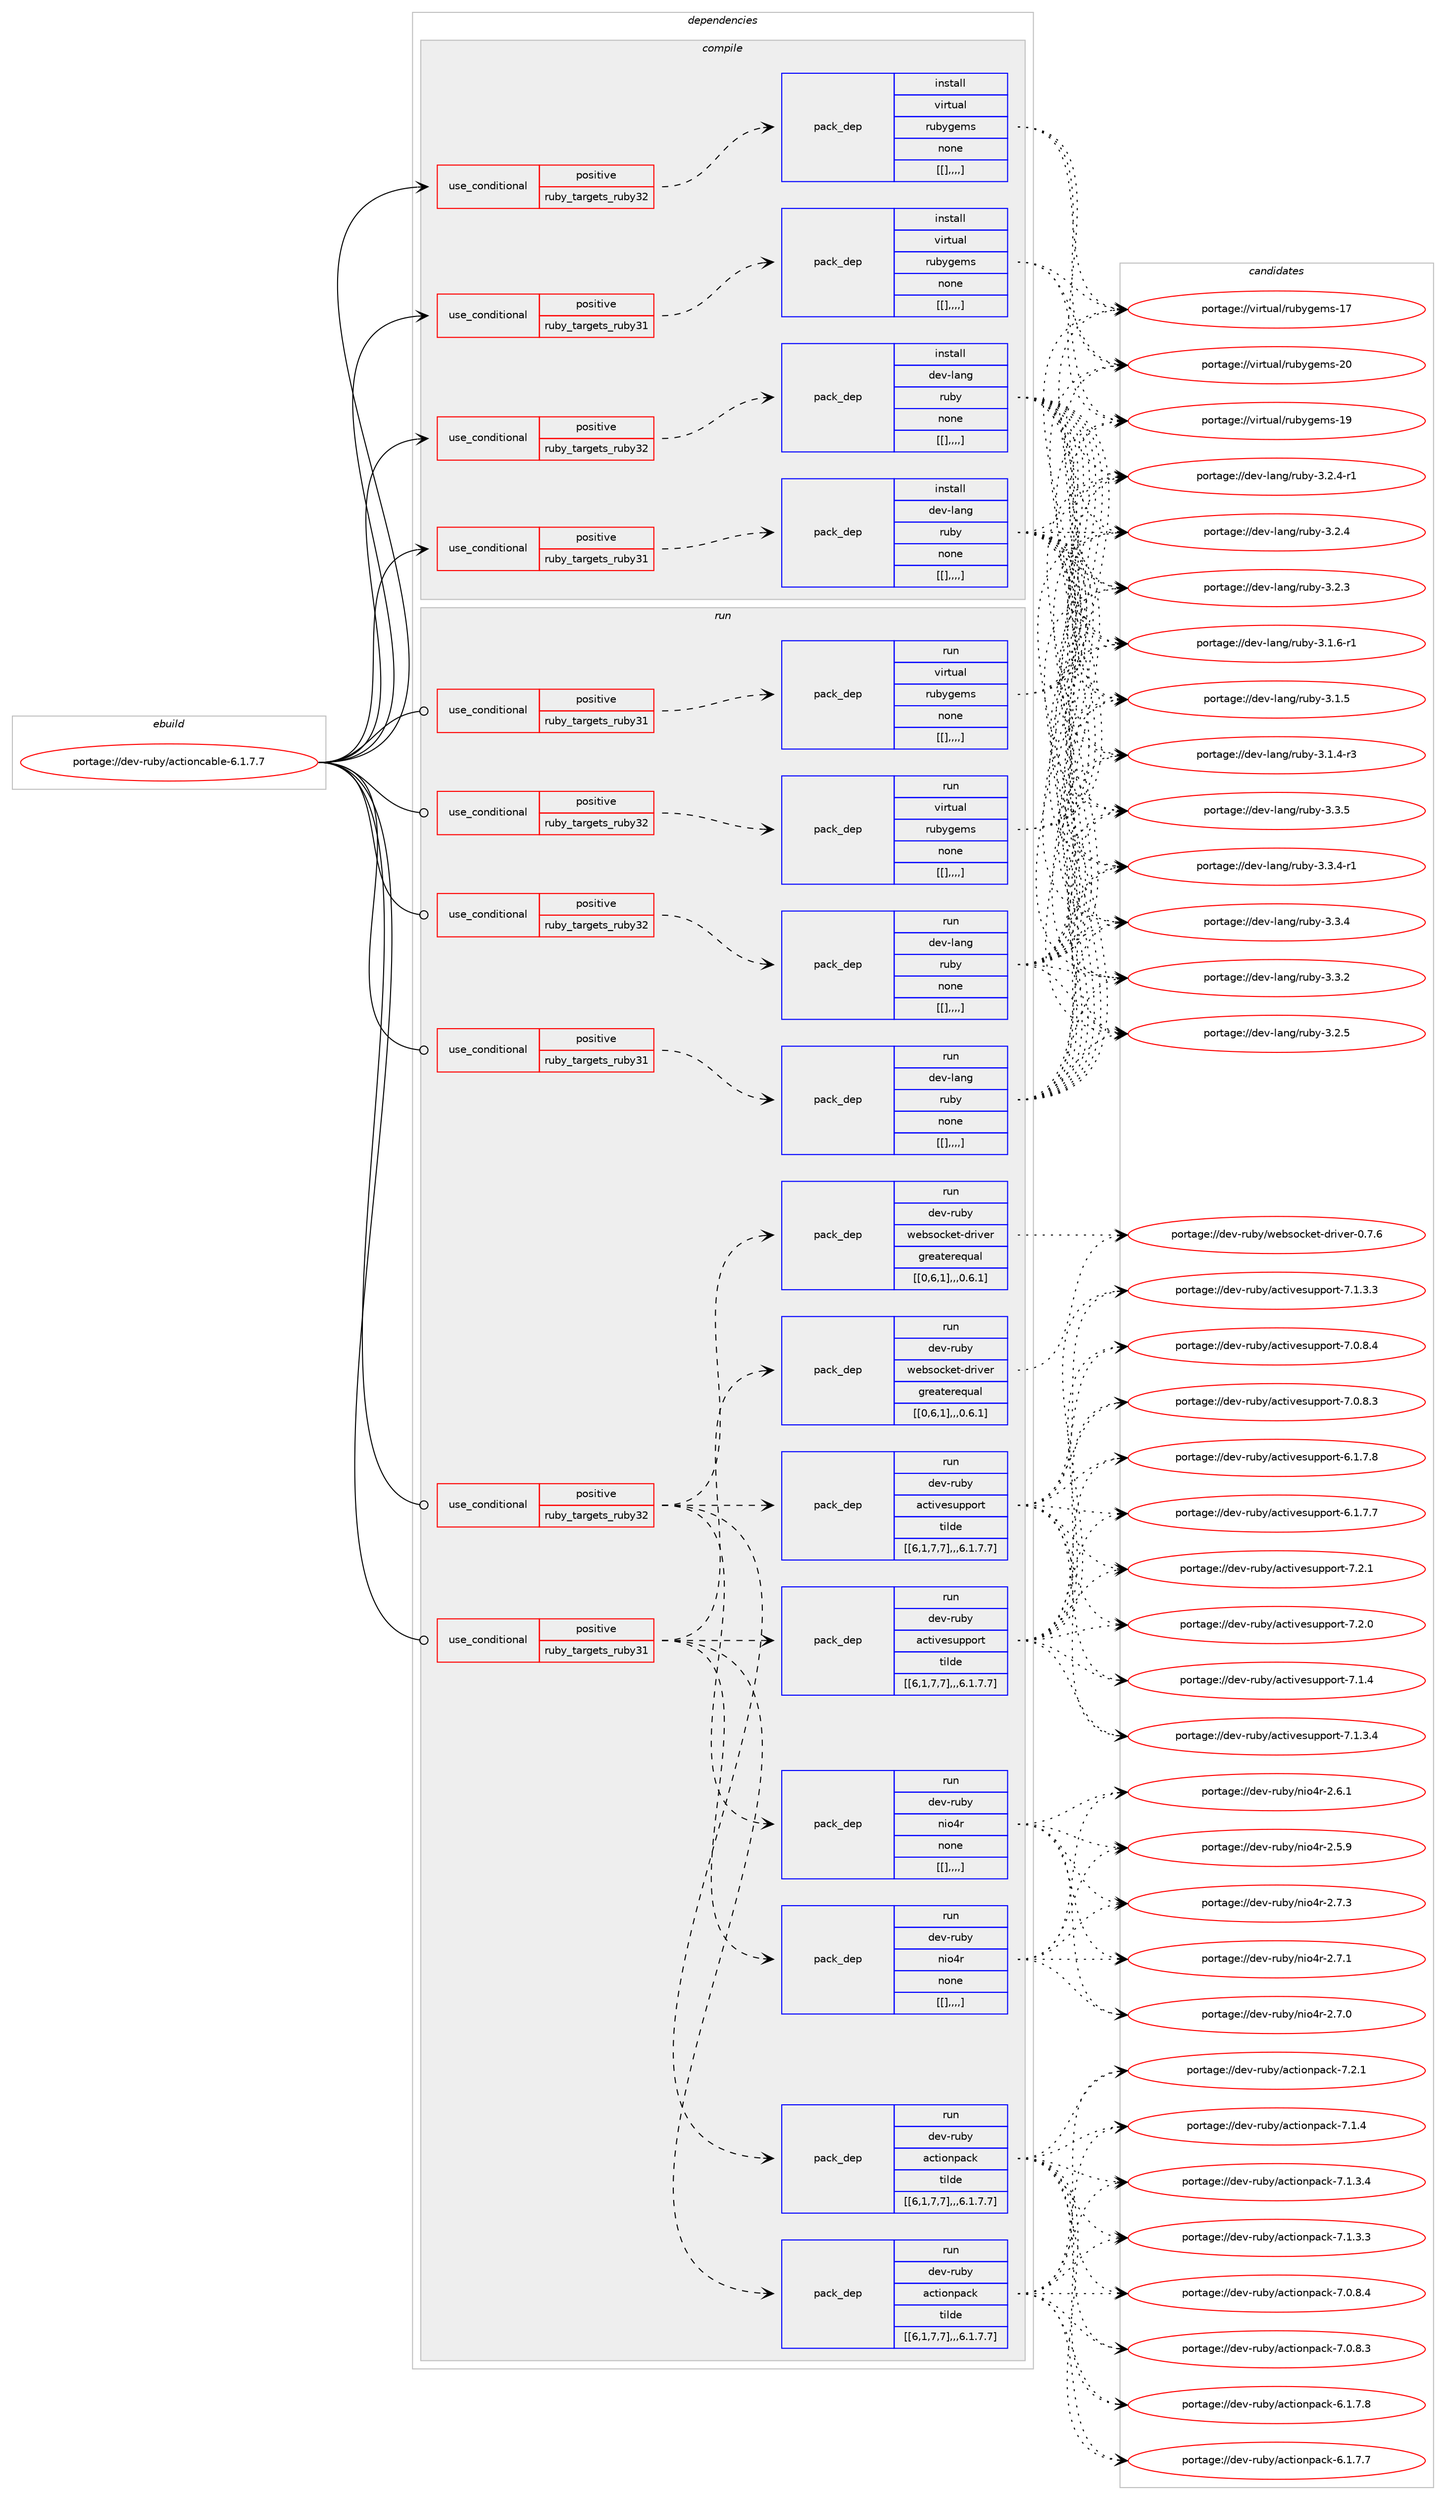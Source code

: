 digraph prolog {

# *************
# Graph options
# *************

newrank=true;
concentrate=true;
compound=true;
graph [rankdir=LR,fontname=Helvetica,fontsize=10,ranksep=1.5];#, ranksep=2.5, nodesep=0.2];
edge  [arrowhead=vee];
node  [fontname=Helvetica,fontsize=10];

# **********
# The ebuild
# **********

subgraph cluster_leftcol {
color=gray;
label=<<i>ebuild</i>>;
id [label="portage://dev-ruby/actioncable-6.1.7.7", color=red, width=4, href="../dev-ruby/actioncable-6.1.7.7.svg"];
}

# ****************
# The dependencies
# ****************

subgraph cluster_midcol {
color=gray;
label=<<i>dependencies</i>>;
subgraph cluster_compile {
fillcolor="#eeeeee";
style=filled;
label=<<i>compile</i>>;
subgraph cond43956 {
dependency174797 [label=<<TABLE BORDER="0" CELLBORDER="1" CELLSPACING="0" CELLPADDING="4"><TR><TD ROWSPAN="3" CELLPADDING="10">use_conditional</TD></TR><TR><TD>positive</TD></TR><TR><TD>ruby_targets_ruby31</TD></TR></TABLE>>, shape=none, color=red];
subgraph pack129575 {
dependency174798 [label=<<TABLE BORDER="0" CELLBORDER="1" CELLSPACING="0" CELLPADDING="4" WIDTH="220"><TR><TD ROWSPAN="6" CELLPADDING="30">pack_dep</TD></TR><TR><TD WIDTH="110">install</TD></TR><TR><TD>dev-lang</TD></TR><TR><TD>ruby</TD></TR><TR><TD>none</TD></TR><TR><TD>[[],,,,]</TD></TR></TABLE>>, shape=none, color=blue];
}
dependency174797:e -> dependency174798:w [weight=20,style="dashed",arrowhead="vee"];
}
id:e -> dependency174797:w [weight=20,style="solid",arrowhead="vee"];
subgraph cond43957 {
dependency174799 [label=<<TABLE BORDER="0" CELLBORDER="1" CELLSPACING="0" CELLPADDING="4"><TR><TD ROWSPAN="3" CELLPADDING="10">use_conditional</TD></TR><TR><TD>positive</TD></TR><TR><TD>ruby_targets_ruby31</TD></TR></TABLE>>, shape=none, color=red];
subgraph pack129576 {
dependency174800 [label=<<TABLE BORDER="0" CELLBORDER="1" CELLSPACING="0" CELLPADDING="4" WIDTH="220"><TR><TD ROWSPAN="6" CELLPADDING="30">pack_dep</TD></TR><TR><TD WIDTH="110">install</TD></TR><TR><TD>virtual</TD></TR><TR><TD>rubygems</TD></TR><TR><TD>none</TD></TR><TR><TD>[[],,,,]</TD></TR></TABLE>>, shape=none, color=blue];
}
dependency174799:e -> dependency174800:w [weight=20,style="dashed",arrowhead="vee"];
}
id:e -> dependency174799:w [weight=20,style="solid",arrowhead="vee"];
subgraph cond43958 {
dependency174801 [label=<<TABLE BORDER="0" CELLBORDER="1" CELLSPACING="0" CELLPADDING="4"><TR><TD ROWSPAN="3" CELLPADDING="10">use_conditional</TD></TR><TR><TD>positive</TD></TR><TR><TD>ruby_targets_ruby32</TD></TR></TABLE>>, shape=none, color=red];
subgraph pack129577 {
dependency174802 [label=<<TABLE BORDER="0" CELLBORDER="1" CELLSPACING="0" CELLPADDING="4" WIDTH="220"><TR><TD ROWSPAN="6" CELLPADDING="30">pack_dep</TD></TR><TR><TD WIDTH="110">install</TD></TR><TR><TD>dev-lang</TD></TR><TR><TD>ruby</TD></TR><TR><TD>none</TD></TR><TR><TD>[[],,,,]</TD></TR></TABLE>>, shape=none, color=blue];
}
dependency174801:e -> dependency174802:w [weight=20,style="dashed",arrowhead="vee"];
}
id:e -> dependency174801:w [weight=20,style="solid",arrowhead="vee"];
subgraph cond43959 {
dependency174803 [label=<<TABLE BORDER="0" CELLBORDER="1" CELLSPACING="0" CELLPADDING="4"><TR><TD ROWSPAN="3" CELLPADDING="10">use_conditional</TD></TR><TR><TD>positive</TD></TR><TR><TD>ruby_targets_ruby32</TD></TR></TABLE>>, shape=none, color=red];
subgraph pack129578 {
dependency174804 [label=<<TABLE BORDER="0" CELLBORDER="1" CELLSPACING="0" CELLPADDING="4" WIDTH="220"><TR><TD ROWSPAN="6" CELLPADDING="30">pack_dep</TD></TR><TR><TD WIDTH="110">install</TD></TR><TR><TD>virtual</TD></TR><TR><TD>rubygems</TD></TR><TR><TD>none</TD></TR><TR><TD>[[],,,,]</TD></TR></TABLE>>, shape=none, color=blue];
}
dependency174803:e -> dependency174804:w [weight=20,style="dashed",arrowhead="vee"];
}
id:e -> dependency174803:w [weight=20,style="solid",arrowhead="vee"];
}
subgraph cluster_compileandrun {
fillcolor="#eeeeee";
style=filled;
label=<<i>compile and run</i>>;
}
subgraph cluster_run {
fillcolor="#eeeeee";
style=filled;
label=<<i>run</i>>;
subgraph cond43960 {
dependency174805 [label=<<TABLE BORDER="0" CELLBORDER="1" CELLSPACING="0" CELLPADDING="4"><TR><TD ROWSPAN="3" CELLPADDING="10">use_conditional</TD></TR><TR><TD>positive</TD></TR><TR><TD>ruby_targets_ruby31</TD></TR></TABLE>>, shape=none, color=red];
subgraph pack129579 {
dependency174806 [label=<<TABLE BORDER="0" CELLBORDER="1" CELLSPACING="0" CELLPADDING="4" WIDTH="220"><TR><TD ROWSPAN="6" CELLPADDING="30">pack_dep</TD></TR><TR><TD WIDTH="110">run</TD></TR><TR><TD>dev-lang</TD></TR><TR><TD>ruby</TD></TR><TR><TD>none</TD></TR><TR><TD>[[],,,,]</TD></TR></TABLE>>, shape=none, color=blue];
}
dependency174805:e -> dependency174806:w [weight=20,style="dashed",arrowhead="vee"];
}
id:e -> dependency174805:w [weight=20,style="solid",arrowhead="odot"];
subgraph cond43961 {
dependency174807 [label=<<TABLE BORDER="0" CELLBORDER="1" CELLSPACING="0" CELLPADDING="4"><TR><TD ROWSPAN="3" CELLPADDING="10">use_conditional</TD></TR><TR><TD>positive</TD></TR><TR><TD>ruby_targets_ruby31</TD></TR></TABLE>>, shape=none, color=red];
subgraph pack129580 {
dependency174808 [label=<<TABLE BORDER="0" CELLBORDER="1" CELLSPACING="0" CELLPADDING="4" WIDTH="220"><TR><TD ROWSPAN="6" CELLPADDING="30">pack_dep</TD></TR><TR><TD WIDTH="110">run</TD></TR><TR><TD>dev-ruby</TD></TR><TR><TD>actionpack</TD></TR><TR><TD>tilde</TD></TR><TR><TD>[[6,1,7,7],,,6.1.7.7]</TD></TR></TABLE>>, shape=none, color=blue];
}
dependency174807:e -> dependency174808:w [weight=20,style="dashed",arrowhead="vee"];
subgraph pack129581 {
dependency174809 [label=<<TABLE BORDER="0" CELLBORDER="1" CELLSPACING="0" CELLPADDING="4" WIDTH="220"><TR><TD ROWSPAN="6" CELLPADDING="30">pack_dep</TD></TR><TR><TD WIDTH="110">run</TD></TR><TR><TD>dev-ruby</TD></TR><TR><TD>activesupport</TD></TR><TR><TD>tilde</TD></TR><TR><TD>[[6,1,7,7],,,6.1.7.7]</TD></TR></TABLE>>, shape=none, color=blue];
}
dependency174807:e -> dependency174809:w [weight=20,style="dashed",arrowhead="vee"];
subgraph pack129582 {
dependency174810 [label=<<TABLE BORDER="0" CELLBORDER="1" CELLSPACING="0" CELLPADDING="4" WIDTH="220"><TR><TD ROWSPAN="6" CELLPADDING="30">pack_dep</TD></TR><TR><TD WIDTH="110">run</TD></TR><TR><TD>dev-ruby</TD></TR><TR><TD>nio4r</TD></TR><TR><TD>none</TD></TR><TR><TD>[[],,,,]</TD></TR></TABLE>>, shape=none, color=blue];
}
dependency174807:e -> dependency174810:w [weight=20,style="dashed",arrowhead="vee"];
subgraph pack129583 {
dependency174811 [label=<<TABLE BORDER="0" CELLBORDER="1" CELLSPACING="0" CELLPADDING="4" WIDTH="220"><TR><TD ROWSPAN="6" CELLPADDING="30">pack_dep</TD></TR><TR><TD WIDTH="110">run</TD></TR><TR><TD>dev-ruby</TD></TR><TR><TD>websocket-driver</TD></TR><TR><TD>greaterequal</TD></TR><TR><TD>[[0,6,1],,,0.6.1]</TD></TR></TABLE>>, shape=none, color=blue];
}
dependency174807:e -> dependency174811:w [weight=20,style="dashed",arrowhead="vee"];
}
id:e -> dependency174807:w [weight=20,style="solid",arrowhead="odot"];
subgraph cond43962 {
dependency174812 [label=<<TABLE BORDER="0" CELLBORDER="1" CELLSPACING="0" CELLPADDING="4"><TR><TD ROWSPAN="3" CELLPADDING="10">use_conditional</TD></TR><TR><TD>positive</TD></TR><TR><TD>ruby_targets_ruby31</TD></TR></TABLE>>, shape=none, color=red];
subgraph pack129584 {
dependency174813 [label=<<TABLE BORDER="0" CELLBORDER="1" CELLSPACING="0" CELLPADDING="4" WIDTH="220"><TR><TD ROWSPAN="6" CELLPADDING="30">pack_dep</TD></TR><TR><TD WIDTH="110">run</TD></TR><TR><TD>virtual</TD></TR><TR><TD>rubygems</TD></TR><TR><TD>none</TD></TR><TR><TD>[[],,,,]</TD></TR></TABLE>>, shape=none, color=blue];
}
dependency174812:e -> dependency174813:w [weight=20,style="dashed",arrowhead="vee"];
}
id:e -> dependency174812:w [weight=20,style="solid",arrowhead="odot"];
subgraph cond43963 {
dependency174814 [label=<<TABLE BORDER="0" CELLBORDER="1" CELLSPACING="0" CELLPADDING="4"><TR><TD ROWSPAN="3" CELLPADDING="10">use_conditional</TD></TR><TR><TD>positive</TD></TR><TR><TD>ruby_targets_ruby32</TD></TR></TABLE>>, shape=none, color=red];
subgraph pack129585 {
dependency174815 [label=<<TABLE BORDER="0" CELLBORDER="1" CELLSPACING="0" CELLPADDING="4" WIDTH="220"><TR><TD ROWSPAN="6" CELLPADDING="30">pack_dep</TD></TR><TR><TD WIDTH="110">run</TD></TR><TR><TD>dev-lang</TD></TR><TR><TD>ruby</TD></TR><TR><TD>none</TD></TR><TR><TD>[[],,,,]</TD></TR></TABLE>>, shape=none, color=blue];
}
dependency174814:e -> dependency174815:w [weight=20,style="dashed",arrowhead="vee"];
}
id:e -> dependency174814:w [weight=20,style="solid",arrowhead="odot"];
subgraph cond43964 {
dependency174816 [label=<<TABLE BORDER="0" CELLBORDER="1" CELLSPACING="0" CELLPADDING="4"><TR><TD ROWSPAN="3" CELLPADDING="10">use_conditional</TD></TR><TR><TD>positive</TD></TR><TR><TD>ruby_targets_ruby32</TD></TR></TABLE>>, shape=none, color=red];
subgraph pack129586 {
dependency174817 [label=<<TABLE BORDER="0" CELLBORDER="1" CELLSPACING="0" CELLPADDING="4" WIDTH="220"><TR><TD ROWSPAN="6" CELLPADDING="30">pack_dep</TD></TR><TR><TD WIDTH="110">run</TD></TR><TR><TD>dev-ruby</TD></TR><TR><TD>actionpack</TD></TR><TR><TD>tilde</TD></TR><TR><TD>[[6,1,7,7],,,6.1.7.7]</TD></TR></TABLE>>, shape=none, color=blue];
}
dependency174816:e -> dependency174817:w [weight=20,style="dashed",arrowhead="vee"];
subgraph pack129587 {
dependency174818 [label=<<TABLE BORDER="0" CELLBORDER="1" CELLSPACING="0" CELLPADDING="4" WIDTH="220"><TR><TD ROWSPAN="6" CELLPADDING="30">pack_dep</TD></TR><TR><TD WIDTH="110">run</TD></TR><TR><TD>dev-ruby</TD></TR><TR><TD>activesupport</TD></TR><TR><TD>tilde</TD></TR><TR><TD>[[6,1,7,7],,,6.1.7.7]</TD></TR></TABLE>>, shape=none, color=blue];
}
dependency174816:e -> dependency174818:w [weight=20,style="dashed",arrowhead="vee"];
subgraph pack129588 {
dependency174819 [label=<<TABLE BORDER="0" CELLBORDER="1" CELLSPACING="0" CELLPADDING="4" WIDTH="220"><TR><TD ROWSPAN="6" CELLPADDING="30">pack_dep</TD></TR><TR><TD WIDTH="110">run</TD></TR><TR><TD>dev-ruby</TD></TR><TR><TD>nio4r</TD></TR><TR><TD>none</TD></TR><TR><TD>[[],,,,]</TD></TR></TABLE>>, shape=none, color=blue];
}
dependency174816:e -> dependency174819:w [weight=20,style="dashed",arrowhead="vee"];
subgraph pack129589 {
dependency174820 [label=<<TABLE BORDER="0" CELLBORDER="1" CELLSPACING="0" CELLPADDING="4" WIDTH="220"><TR><TD ROWSPAN="6" CELLPADDING="30">pack_dep</TD></TR><TR><TD WIDTH="110">run</TD></TR><TR><TD>dev-ruby</TD></TR><TR><TD>websocket-driver</TD></TR><TR><TD>greaterequal</TD></TR><TR><TD>[[0,6,1],,,0.6.1]</TD></TR></TABLE>>, shape=none, color=blue];
}
dependency174816:e -> dependency174820:w [weight=20,style="dashed",arrowhead="vee"];
}
id:e -> dependency174816:w [weight=20,style="solid",arrowhead="odot"];
subgraph cond43965 {
dependency174821 [label=<<TABLE BORDER="0" CELLBORDER="1" CELLSPACING="0" CELLPADDING="4"><TR><TD ROWSPAN="3" CELLPADDING="10">use_conditional</TD></TR><TR><TD>positive</TD></TR><TR><TD>ruby_targets_ruby32</TD></TR></TABLE>>, shape=none, color=red];
subgraph pack129590 {
dependency174822 [label=<<TABLE BORDER="0" CELLBORDER="1" CELLSPACING="0" CELLPADDING="4" WIDTH="220"><TR><TD ROWSPAN="6" CELLPADDING="30">pack_dep</TD></TR><TR><TD WIDTH="110">run</TD></TR><TR><TD>virtual</TD></TR><TR><TD>rubygems</TD></TR><TR><TD>none</TD></TR><TR><TD>[[],,,,]</TD></TR></TABLE>>, shape=none, color=blue];
}
dependency174821:e -> dependency174822:w [weight=20,style="dashed",arrowhead="vee"];
}
id:e -> dependency174821:w [weight=20,style="solid",arrowhead="odot"];
}
}

# **************
# The candidates
# **************

subgraph cluster_choices {
rank=same;
color=gray;
label=<<i>candidates</i>>;

subgraph choice129575 {
color=black;
nodesep=1;
choice10010111845108971101034711411798121455146514653 [label="portage://dev-lang/ruby-3.3.5", color=red, width=4,href="../dev-lang/ruby-3.3.5.svg"];
choice100101118451089711010347114117981214551465146524511449 [label="portage://dev-lang/ruby-3.3.4-r1", color=red, width=4,href="../dev-lang/ruby-3.3.4-r1.svg"];
choice10010111845108971101034711411798121455146514652 [label="portage://dev-lang/ruby-3.3.4", color=red, width=4,href="../dev-lang/ruby-3.3.4.svg"];
choice10010111845108971101034711411798121455146514650 [label="portage://dev-lang/ruby-3.3.2", color=red, width=4,href="../dev-lang/ruby-3.3.2.svg"];
choice10010111845108971101034711411798121455146504653 [label="portage://dev-lang/ruby-3.2.5", color=red, width=4,href="../dev-lang/ruby-3.2.5.svg"];
choice100101118451089711010347114117981214551465046524511449 [label="portage://dev-lang/ruby-3.2.4-r1", color=red, width=4,href="../dev-lang/ruby-3.2.4-r1.svg"];
choice10010111845108971101034711411798121455146504652 [label="portage://dev-lang/ruby-3.2.4", color=red, width=4,href="../dev-lang/ruby-3.2.4.svg"];
choice10010111845108971101034711411798121455146504651 [label="portage://dev-lang/ruby-3.2.3", color=red, width=4,href="../dev-lang/ruby-3.2.3.svg"];
choice100101118451089711010347114117981214551464946544511449 [label="portage://dev-lang/ruby-3.1.6-r1", color=red, width=4,href="../dev-lang/ruby-3.1.6-r1.svg"];
choice10010111845108971101034711411798121455146494653 [label="portage://dev-lang/ruby-3.1.5", color=red, width=4,href="../dev-lang/ruby-3.1.5.svg"];
choice100101118451089711010347114117981214551464946524511451 [label="portage://dev-lang/ruby-3.1.4-r3", color=red, width=4,href="../dev-lang/ruby-3.1.4-r3.svg"];
dependency174798:e -> choice10010111845108971101034711411798121455146514653:w [style=dotted,weight="100"];
dependency174798:e -> choice100101118451089711010347114117981214551465146524511449:w [style=dotted,weight="100"];
dependency174798:e -> choice10010111845108971101034711411798121455146514652:w [style=dotted,weight="100"];
dependency174798:e -> choice10010111845108971101034711411798121455146514650:w [style=dotted,weight="100"];
dependency174798:e -> choice10010111845108971101034711411798121455146504653:w [style=dotted,weight="100"];
dependency174798:e -> choice100101118451089711010347114117981214551465046524511449:w [style=dotted,weight="100"];
dependency174798:e -> choice10010111845108971101034711411798121455146504652:w [style=dotted,weight="100"];
dependency174798:e -> choice10010111845108971101034711411798121455146504651:w [style=dotted,weight="100"];
dependency174798:e -> choice100101118451089711010347114117981214551464946544511449:w [style=dotted,weight="100"];
dependency174798:e -> choice10010111845108971101034711411798121455146494653:w [style=dotted,weight="100"];
dependency174798:e -> choice100101118451089711010347114117981214551464946524511451:w [style=dotted,weight="100"];
}
subgraph choice129576 {
color=black;
nodesep=1;
choice118105114116117971084711411798121103101109115455048 [label="portage://virtual/rubygems-20", color=red, width=4,href="../virtual/rubygems-20.svg"];
choice118105114116117971084711411798121103101109115454957 [label="portage://virtual/rubygems-19", color=red, width=4,href="../virtual/rubygems-19.svg"];
choice118105114116117971084711411798121103101109115454955 [label="portage://virtual/rubygems-17", color=red, width=4,href="../virtual/rubygems-17.svg"];
dependency174800:e -> choice118105114116117971084711411798121103101109115455048:w [style=dotted,weight="100"];
dependency174800:e -> choice118105114116117971084711411798121103101109115454957:w [style=dotted,weight="100"];
dependency174800:e -> choice118105114116117971084711411798121103101109115454955:w [style=dotted,weight="100"];
}
subgraph choice129577 {
color=black;
nodesep=1;
choice10010111845108971101034711411798121455146514653 [label="portage://dev-lang/ruby-3.3.5", color=red, width=4,href="../dev-lang/ruby-3.3.5.svg"];
choice100101118451089711010347114117981214551465146524511449 [label="portage://dev-lang/ruby-3.3.4-r1", color=red, width=4,href="../dev-lang/ruby-3.3.4-r1.svg"];
choice10010111845108971101034711411798121455146514652 [label="portage://dev-lang/ruby-3.3.4", color=red, width=4,href="../dev-lang/ruby-3.3.4.svg"];
choice10010111845108971101034711411798121455146514650 [label="portage://dev-lang/ruby-3.3.2", color=red, width=4,href="../dev-lang/ruby-3.3.2.svg"];
choice10010111845108971101034711411798121455146504653 [label="portage://dev-lang/ruby-3.2.5", color=red, width=4,href="../dev-lang/ruby-3.2.5.svg"];
choice100101118451089711010347114117981214551465046524511449 [label="portage://dev-lang/ruby-3.2.4-r1", color=red, width=4,href="../dev-lang/ruby-3.2.4-r1.svg"];
choice10010111845108971101034711411798121455146504652 [label="portage://dev-lang/ruby-3.2.4", color=red, width=4,href="../dev-lang/ruby-3.2.4.svg"];
choice10010111845108971101034711411798121455146504651 [label="portage://dev-lang/ruby-3.2.3", color=red, width=4,href="../dev-lang/ruby-3.2.3.svg"];
choice100101118451089711010347114117981214551464946544511449 [label="portage://dev-lang/ruby-3.1.6-r1", color=red, width=4,href="../dev-lang/ruby-3.1.6-r1.svg"];
choice10010111845108971101034711411798121455146494653 [label="portage://dev-lang/ruby-3.1.5", color=red, width=4,href="../dev-lang/ruby-3.1.5.svg"];
choice100101118451089711010347114117981214551464946524511451 [label="portage://dev-lang/ruby-3.1.4-r3", color=red, width=4,href="../dev-lang/ruby-3.1.4-r3.svg"];
dependency174802:e -> choice10010111845108971101034711411798121455146514653:w [style=dotted,weight="100"];
dependency174802:e -> choice100101118451089711010347114117981214551465146524511449:w [style=dotted,weight="100"];
dependency174802:e -> choice10010111845108971101034711411798121455146514652:w [style=dotted,weight="100"];
dependency174802:e -> choice10010111845108971101034711411798121455146514650:w [style=dotted,weight="100"];
dependency174802:e -> choice10010111845108971101034711411798121455146504653:w [style=dotted,weight="100"];
dependency174802:e -> choice100101118451089711010347114117981214551465046524511449:w [style=dotted,weight="100"];
dependency174802:e -> choice10010111845108971101034711411798121455146504652:w [style=dotted,weight="100"];
dependency174802:e -> choice10010111845108971101034711411798121455146504651:w [style=dotted,weight="100"];
dependency174802:e -> choice100101118451089711010347114117981214551464946544511449:w [style=dotted,weight="100"];
dependency174802:e -> choice10010111845108971101034711411798121455146494653:w [style=dotted,weight="100"];
dependency174802:e -> choice100101118451089711010347114117981214551464946524511451:w [style=dotted,weight="100"];
}
subgraph choice129578 {
color=black;
nodesep=1;
choice118105114116117971084711411798121103101109115455048 [label="portage://virtual/rubygems-20", color=red, width=4,href="../virtual/rubygems-20.svg"];
choice118105114116117971084711411798121103101109115454957 [label="portage://virtual/rubygems-19", color=red, width=4,href="../virtual/rubygems-19.svg"];
choice118105114116117971084711411798121103101109115454955 [label="portage://virtual/rubygems-17", color=red, width=4,href="../virtual/rubygems-17.svg"];
dependency174804:e -> choice118105114116117971084711411798121103101109115455048:w [style=dotted,weight="100"];
dependency174804:e -> choice118105114116117971084711411798121103101109115454957:w [style=dotted,weight="100"];
dependency174804:e -> choice118105114116117971084711411798121103101109115454955:w [style=dotted,weight="100"];
}
subgraph choice129579 {
color=black;
nodesep=1;
choice10010111845108971101034711411798121455146514653 [label="portage://dev-lang/ruby-3.3.5", color=red, width=4,href="../dev-lang/ruby-3.3.5.svg"];
choice100101118451089711010347114117981214551465146524511449 [label="portage://dev-lang/ruby-3.3.4-r1", color=red, width=4,href="../dev-lang/ruby-3.3.4-r1.svg"];
choice10010111845108971101034711411798121455146514652 [label="portage://dev-lang/ruby-3.3.4", color=red, width=4,href="../dev-lang/ruby-3.3.4.svg"];
choice10010111845108971101034711411798121455146514650 [label="portage://dev-lang/ruby-3.3.2", color=red, width=4,href="../dev-lang/ruby-3.3.2.svg"];
choice10010111845108971101034711411798121455146504653 [label="portage://dev-lang/ruby-3.2.5", color=red, width=4,href="../dev-lang/ruby-3.2.5.svg"];
choice100101118451089711010347114117981214551465046524511449 [label="portage://dev-lang/ruby-3.2.4-r1", color=red, width=4,href="../dev-lang/ruby-3.2.4-r1.svg"];
choice10010111845108971101034711411798121455146504652 [label="portage://dev-lang/ruby-3.2.4", color=red, width=4,href="../dev-lang/ruby-3.2.4.svg"];
choice10010111845108971101034711411798121455146504651 [label="portage://dev-lang/ruby-3.2.3", color=red, width=4,href="../dev-lang/ruby-3.2.3.svg"];
choice100101118451089711010347114117981214551464946544511449 [label="portage://dev-lang/ruby-3.1.6-r1", color=red, width=4,href="../dev-lang/ruby-3.1.6-r1.svg"];
choice10010111845108971101034711411798121455146494653 [label="portage://dev-lang/ruby-3.1.5", color=red, width=4,href="../dev-lang/ruby-3.1.5.svg"];
choice100101118451089711010347114117981214551464946524511451 [label="portage://dev-lang/ruby-3.1.4-r3", color=red, width=4,href="../dev-lang/ruby-3.1.4-r3.svg"];
dependency174806:e -> choice10010111845108971101034711411798121455146514653:w [style=dotted,weight="100"];
dependency174806:e -> choice100101118451089711010347114117981214551465146524511449:w [style=dotted,weight="100"];
dependency174806:e -> choice10010111845108971101034711411798121455146514652:w [style=dotted,weight="100"];
dependency174806:e -> choice10010111845108971101034711411798121455146514650:w [style=dotted,weight="100"];
dependency174806:e -> choice10010111845108971101034711411798121455146504653:w [style=dotted,weight="100"];
dependency174806:e -> choice100101118451089711010347114117981214551465046524511449:w [style=dotted,weight="100"];
dependency174806:e -> choice10010111845108971101034711411798121455146504652:w [style=dotted,weight="100"];
dependency174806:e -> choice10010111845108971101034711411798121455146504651:w [style=dotted,weight="100"];
dependency174806:e -> choice100101118451089711010347114117981214551464946544511449:w [style=dotted,weight="100"];
dependency174806:e -> choice10010111845108971101034711411798121455146494653:w [style=dotted,weight="100"];
dependency174806:e -> choice100101118451089711010347114117981214551464946524511451:w [style=dotted,weight="100"];
}
subgraph choice129580 {
color=black;
nodesep=1;
choice10010111845114117981214797991161051111101129799107455546504649 [label="portage://dev-ruby/actionpack-7.2.1", color=red, width=4,href="../dev-ruby/actionpack-7.2.1.svg"];
choice10010111845114117981214797991161051111101129799107455546494652 [label="portage://dev-ruby/actionpack-7.1.4", color=red, width=4,href="../dev-ruby/actionpack-7.1.4.svg"];
choice100101118451141179812147979911610511111011297991074555464946514652 [label="portage://dev-ruby/actionpack-7.1.3.4", color=red, width=4,href="../dev-ruby/actionpack-7.1.3.4.svg"];
choice100101118451141179812147979911610511111011297991074555464946514651 [label="portage://dev-ruby/actionpack-7.1.3.3", color=red, width=4,href="../dev-ruby/actionpack-7.1.3.3.svg"];
choice100101118451141179812147979911610511111011297991074555464846564652 [label="portage://dev-ruby/actionpack-7.0.8.4", color=red, width=4,href="../dev-ruby/actionpack-7.0.8.4.svg"];
choice100101118451141179812147979911610511111011297991074555464846564651 [label="portage://dev-ruby/actionpack-7.0.8.3", color=red, width=4,href="../dev-ruby/actionpack-7.0.8.3.svg"];
choice100101118451141179812147979911610511111011297991074554464946554656 [label="portage://dev-ruby/actionpack-6.1.7.8", color=red, width=4,href="../dev-ruby/actionpack-6.1.7.8.svg"];
choice100101118451141179812147979911610511111011297991074554464946554655 [label="portage://dev-ruby/actionpack-6.1.7.7", color=red, width=4,href="../dev-ruby/actionpack-6.1.7.7.svg"];
dependency174808:e -> choice10010111845114117981214797991161051111101129799107455546504649:w [style=dotted,weight="100"];
dependency174808:e -> choice10010111845114117981214797991161051111101129799107455546494652:w [style=dotted,weight="100"];
dependency174808:e -> choice100101118451141179812147979911610511111011297991074555464946514652:w [style=dotted,weight="100"];
dependency174808:e -> choice100101118451141179812147979911610511111011297991074555464946514651:w [style=dotted,weight="100"];
dependency174808:e -> choice100101118451141179812147979911610511111011297991074555464846564652:w [style=dotted,weight="100"];
dependency174808:e -> choice100101118451141179812147979911610511111011297991074555464846564651:w [style=dotted,weight="100"];
dependency174808:e -> choice100101118451141179812147979911610511111011297991074554464946554656:w [style=dotted,weight="100"];
dependency174808:e -> choice100101118451141179812147979911610511111011297991074554464946554655:w [style=dotted,weight="100"];
}
subgraph choice129581 {
color=black;
nodesep=1;
choice1001011184511411798121479799116105118101115117112112111114116455546504649 [label="portage://dev-ruby/activesupport-7.2.1", color=red, width=4,href="../dev-ruby/activesupport-7.2.1.svg"];
choice1001011184511411798121479799116105118101115117112112111114116455546504648 [label="portage://dev-ruby/activesupport-7.2.0", color=red, width=4,href="../dev-ruby/activesupport-7.2.0.svg"];
choice1001011184511411798121479799116105118101115117112112111114116455546494652 [label="portage://dev-ruby/activesupport-7.1.4", color=red, width=4,href="../dev-ruby/activesupport-7.1.4.svg"];
choice10010111845114117981214797991161051181011151171121121111141164555464946514652 [label="portage://dev-ruby/activesupport-7.1.3.4", color=red, width=4,href="../dev-ruby/activesupport-7.1.3.4.svg"];
choice10010111845114117981214797991161051181011151171121121111141164555464946514651 [label="portage://dev-ruby/activesupport-7.1.3.3", color=red, width=4,href="../dev-ruby/activesupport-7.1.3.3.svg"];
choice10010111845114117981214797991161051181011151171121121111141164555464846564652 [label="portage://dev-ruby/activesupport-7.0.8.4", color=red, width=4,href="../dev-ruby/activesupport-7.0.8.4.svg"];
choice10010111845114117981214797991161051181011151171121121111141164555464846564651 [label="portage://dev-ruby/activesupport-7.0.8.3", color=red, width=4,href="../dev-ruby/activesupport-7.0.8.3.svg"];
choice10010111845114117981214797991161051181011151171121121111141164554464946554656 [label="portage://dev-ruby/activesupport-6.1.7.8", color=red, width=4,href="../dev-ruby/activesupport-6.1.7.8.svg"];
choice10010111845114117981214797991161051181011151171121121111141164554464946554655 [label="portage://dev-ruby/activesupport-6.1.7.7", color=red, width=4,href="../dev-ruby/activesupport-6.1.7.7.svg"];
dependency174809:e -> choice1001011184511411798121479799116105118101115117112112111114116455546504649:w [style=dotted,weight="100"];
dependency174809:e -> choice1001011184511411798121479799116105118101115117112112111114116455546504648:w [style=dotted,weight="100"];
dependency174809:e -> choice1001011184511411798121479799116105118101115117112112111114116455546494652:w [style=dotted,weight="100"];
dependency174809:e -> choice10010111845114117981214797991161051181011151171121121111141164555464946514652:w [style=dotted,weight="100"];
dependency174809:e -> choice10010111845114117981214797991161051181011151171121121111141164555464946514651:w [style=dotted,weight="100"];
dependency174809:e -> choice10010111845114117981214797991161051181011151171121121111141164555464846564652:w [style=dotted,weight="100"];
dependency174809:e -> choice10010111845114117981214797991161051181011151171121121111141164555464846564651:w [style=dotted,weight="100"];
dependency174809:e -> choice10010111845114117981214797991161051181011151171121121111141164554464946554656:w [style=dotted,weight="100"];
dependency174809:e -> choice10010111845114117981214797991161051181011151171121121111141164554464946554655:w [style=dotted,weight="100"];
}
subgraph choice129582 {
color=black;
nodesep=1;
choice10010111845114117981214711010511152114455046554651 [label="portage://dev-ruby/nio4r-2.7.3", color=red, width=4,href="../dev-ruby/nio4r-2.7.3.svg"];
choice10010111845114117981214711010511152114455046554649 [label="portage://dev-ruby/nio4r-2.7.1", color=red, width=4,href="../dev-ruby/nio4r-2.7.1.svg"];
choice10010111845114117981214711010511152114455046554648 [label="portage://dev-ruby/nio4r-2.7.0", color=red, width=4,href="../dev-ruby/nio4r-2.7.0.svg"];
choice10010111845114117981214711010511152114455046544649 [label="portage://dev-ruby/nio4r-2.6.1", color=red, width=4,href="../dev-ruby/nio4r-2.6.1.svg"];
choice10010111845114117981214711010511152114455046534657 [label="portage://dev-ruby/nio4r-2.5.9", color=red, width=4,href="../dev-ruby/nio4r-2.5.9.svg"];
dependency174810:e -> choice10010111845114117981214711010511152114455046554651:w [style=dotted,weight="100"];
dependency174810:e -> choice10010111845114117981214711010511152114455046554649:w [style=dotted,weight="100"];
dependency174810:e -> choice10010111845114117981214711010511152114455046554648:w [style=dotted,weight="100"];
dependency174810:e -> choice10010111845114117981214711010511152114455046544649:w [style=dotted,weight="100"];
dependency174810:e -> choice10010111845114117981214711010511152114455046534657:w [style=dotted,weight="100"];
}
subgraph choice129583 {
color=black;
nodesep=1;
choice100101118451141179812147119101981151119910710111645100114105118101114454846554654 [label="portage://dev-ruby/websocket-driver-0.7.6", color=red, width=4,href="../dev-ruby/websocket-driver-0.7.6.svg"];
dependency174811:e -> choice100101118451141179812147119101981151119910710111645100114105118101114454846554654:w [style=dotted,weight="100"];
}
subgraph choice129584 {
color=black;
nodesep=1;
choice118105114116117971084711411798121103101109115455048 [label="portage://virtual/rubygems-20", color=red, width=4,href="../virtual/rubygems-20.svg"];
choice118105114116117971084711411798121103101109115454957 [label="portage://virtual/rubygems-19", color=red, width=4,href="../virtual/rubygems-19.svg"];
choice118105114116117971084711411798121103101109115454955 [label="portage://virtual/rubygems-17", color=red, width=4,href="../virtual/rubygems-17.svg"];
dependency174813:e -> choice118105114116117971084711411798121103101109115455048:w [style=dotted,weight="100"];
dependency174813:e -> choice118105114116117971084711411798121103101109115454957:w [style=dotted,weight="100"];
dependency174813:e -> choice118105114116117971084711411798121103101109115454955:w [style=dotted,weight="100"];
}
subgraph choice129585 {
color=black;
nodesep=1;
choice10010111845108971101034711411798121455146514653 [label="portage://dev-lang/ruby-3.3.5", color=red, width=4,href="../dev-lang/ruby-3.3.5.svg"];
choice100101118451089711010347114117981214551465146524511449 [label="portage://dev-lang/ruby-3.3.4-r1", color=red, width=4,href="../dev-lang/ruby-3.3.4-r1.svg"];
choice10010111845108971101034711411798121455146514652 [label="portage://dev-lang/ruby-3.3.4", color=red, width=4,href="../dev-lang/ruby-3.3.4.svg"];
choice10010111845108971101034711411798121455146514650 [label="portage://dev-lang/ruby-3.3.2", color=red, width=4,href="../dev-lang/ruby-3.3.2.svg"];
choice10010111845108971101034711411798121455146504653 [label="portage://dev-lang/ruby-3.2.5", color=red, width=4,href="../dev-lang/ruby-3.2.5.svg"];
choice100101118451089711010347114117981214551465046524511449 [label="portage://dev-lang/ruby-3.2.4-r1", color=red, width=4,href="../dev-lang/ruby-3.2.4-r1.svg"];
choice10010111845108971101034711411798121455146504652 [label="portage://dev-lang/ruby-3.2.4", color=red, width=4,href="../dev-lang/ruby-3.2.4.svg"];
choice10010111845108971101034711411798121455146504651 [label="portage://dev-lang/ruby-3.2.3", color=red, width=4,href="../dev-lang/ruby-3.2.3.svg"];
choice100101118451089711010347114117981214551464946544511449 [label="portage://dev-lang/ruby-3.1.6-r1", color=red, width=4,href="../dev-lang/ruby-3.1.6-r1.svg"];
choice10010111845108971101034711411798121455146494653 [label="portage://dev-lang/ruby-3.1.5", color=red, width=4,href="../dev-lang/ruby-3.1.5.svg"];
choice100101118451089711010347114117981214551464946524511451 [label="portage://dev-lang/ruby-3.1.4-r3", color=red, width=4,href="../dev-lang/ruby-3.1.4-r3.svg"];
dependency174815:e -> choice10010111845108971101034711411798121455146514653:w [style=dotted,weight="100"];
dependency174815:e -> choice100101118451089711010347114117981214551465146524511449:w [style=dotted,weight="100"];
dependency174815:e -> choice10010111845108971101034711411798121455146514652:w [style=dotted,weight="100"];
dependency174815:e -> choice10010111845108971101034711411798121455146514650:w [style=dotted,weight="100"];
dependency174815:e -> choice10010111845108971101034711411798121455146504653:w [style=dotted,weight="100"];
dependency174815:e -> choice100101118451089711010347114117981214551465046524511449:w [style=dotted,weight="100"];
dependency174815:e -> choice10010111845108971101034711411798121455146504652:w [style=dotted,weight="100"];
dependency174815:e -> choice10010111845108971101034711411798121455146504651:w [style=dotted,weight="100"];
dependency174815:e -> choice100101118451089711010347114117981214551464946544511449:w [style=dotted,weight="100"];
dependency174815:e -> choice10010111845108971101034711411798121455146494653:w [style=dotted,weight="100"];
dependency174815:e -> choice100101118451089711010347114117981214551464946524511451:w [style=dotted,weight="100"];
}
subgraph choice129586 {
color=black;
nodesep=1;
choice10010111845114117981214797991161051111101129799107455546504649 [label="portage://dev-ruby/actionpack-7.2.1", color=red, width=4,href="../dev-ruby/actionpack-7.2.1.svg"];
choice10010111845114117981214797991161051111101129799107455546494652 [label="portage://dev-ruby/actionpack-7.1.4", color=red, width=4,href="../dev-ruby/actionpack-7.1.4.svg"];
choice100101118451141179812147979911610511111011297991074555464946514652 [label="portage://dev-ruby/actionpack-7.1.3.4", color=red, width=4,href="../dev-ruby/actionpack-7.1.3.4.svg"];
choice100101118451141179812147979911610511111011297991074555464946514651 [label="portage://dev-ruby/actionpack-7.1.3.3", color=red, width=4,href="../dev-ruby/actionpack-7.1.3.3.svg"];
choice100101118451141179812147979911610511111011297991074555464846564652 [label="portage://dev-ruby/actionpack-7.0.8.4", color=red, width=4,href="../dev-ruby/actionpack-7.0.8.4.svg"];
choice100101118451141179812147979911610511111011297991074555464846564651 [label="portage://dev-ruby/actionpack-7.0.8.3", color=red, width=4,href="../dev-ruby/actionpack-7.0.8.3.svg"];
choice100101118451141179812147979911610511111011297991074554464946554656 [label="portage://dev-ruby/actionpack-6.1.7.8", color=red, width=4,href="../dev-ruby/actionpack-6.1.7.8.svg"];
choice100101118451141179812147979911610511111011297991074554464946554655 [label="portage://dev-ruby/actionpack-6.1.7.7", color=red, width=4,href="../dev-ruby/actionpack-6.1.7.7.svg"];
dependency174817:e -> choice10010111845114117981214797991161051111101129799107455546504649:w [style=dotted,weight="100"];
dependency174817:e -> choice10010111845114117981214797991161051111101129799107455546494652:w [style=dotted,weight="100"];
dependency174817:e -> choice100101118451141179812147979911610511111011297991074555464946514652:w [style=dotted,weight="100"];
dependency174817:e -> choice100101118451141179812147979911610511111011297991074555464946514651:w [style=dotted,weight="100"];
dependency174817:e -> choice100101118451141179812147979911610511111011297991074555464846564652:w [style=dotted,weight="100"];
dependency174817:e -> choice100101118451141179812147979911610511111011297991074555464846564651:w [style=dotted,weight="100"];
dependency174817:e -> choice100101118451141179812147979911610511111011297991074554464946554656:w [style=dotted,weight="100"];
dependency174817:e -> choice100101118451141179812147979911610511111011297991074554464946554655:w [style=dotted,weight="100"];
}
subgraph choice129587 {
color=black;
nodesep=1;
choice1001011184511411798121479799116105118101115117112112111114116455546504649 [label="portage://dev-ruby/activesupport-7.2.1", color=red, width=4,href="../dev-ruby/activesupport-7.2.1.svg"];
choice1001011184511411798121479799116105118101115117112112111114116455546504648 [label="portage://dev-ruby/activesupport-7.2.0", color=red, width=4,href="../dev-ruby/activesupport-7.2.0.svg"];
choice1001011184511411798121479799116105118101115117112112111114116455546494652 [label="portage://dev-ruby/activesupport-7.1.4", color=red, width=4,href="../dev-ruby/activesupport-7.1.4.svg"];
choice10010111845114117981214797991161051181011151171121121111141164555464946514652 [label="portage://dev-ruby/activesupport-7.1.3.4", color=red, width=4,href="../dev-ruby/activesupport-7.1.3.4.svg"];
choice10010111845114117981214797991161051181011151171121121111141164555464946514651 [label="portage://dev-ruby/activesupport-7.1.3.3", color=red, width=4,href="../dev-ruby/activesupport-7.1.3.3.svg"];
choice10010111845114117981214797991161051181011151171121121111141164555464846564652 [label="portage://dev-ruby/activesupport-7.0.8.4", color=red, width=4,href="../dev-ruby/activesupport-7.0.8.4.svg"];
choice10010111845114117981214797991161051181011151171121121111141164555464846564651 [label="portage://dev-ruby/activesupport-7.0.8.3", color=red, width=4,href="../dev-ruby/activesupport-7.0.8.3.svg"];
choice10010111845114117981214797991161051181011151171121121111141164554464946554656 [label="portage://dev-ruby/activesupport-6.1.7.8", color=red, width=4,href="../dev-ruby/activesupport-6.1.7.8.svg"];
choice10010111845114117981214797991161051181011151171121121111141164554464946554655 [label="portage://dev-ruby/activesupport-6.1.7.7", color=red, width=4,href="../dev-ruby/activesupport-6.1.7.7.svg"];
dependency174818:e -> choice1001011184511411798121479799116105118101115117112112111114116455546504649:w [style=dotted,weight="100"];
dependency174818:e -> choice1001011184511411798121479799116105118101115117112112111114116455546504648:w [style=dotted,weight="100"];
dependency174818:e -> choice1001011184511411798121479799116105118101115117112112111114116455546494652:w [style=dotted,weight="100"];
dependency174818:e -> choice10010111845114117981214797991161051181011151171121121111141164555464946514652:w [style=dotted,weight="100"];
dependency174818:e -> choice10010111845114117981214797991161051181011151171121121111141164555464946514651:w [style=dotted,weight="100"];
dependency174818:e -> choice10010111845114117981214797991161051181011151171121121111141164555464846564652:w [style=dotted,weight="100"];
dependency174818:e -> choice10010111845114117981214797991161051181011151171121121111141164555464846564651:w [style=dotted,weight="100"];
dependency174818:e -> choice10010111845114117981214797991161051181011151171121121111141164554464946554656:w [style=dotted,weight="100"];
dependency174818:e -> choice10010111845114117981214797991161051181011151171121121111141164554464946554655:w [style=dotted,weight="100"];
}
subgraph choice129588 {
color=black;
nodesep=1;
choice10010111845114117981214711010511152114455046554651 [label="portage://dev-ruby/nio4r-2.7.3", color=red, width=4,href="../dev-ruby/nio4r-2.7.3.svg"];
choice10010111845114117981214711010511152114455046554649 [label="portage://dev-ruby/nio4r-2.7.1", color=red, width=4,href="../dev-ruby/nio4r-2.7.1.svg"];
choice10010111845114117981214711010511152114455046554648 [label="portage://dev-ruby/nio4r-2.7.0", color=red, width=4,href="../dev-ruby/nio4r-2.7.0.svg"];
choice10010111845114117981214711010511152114455046544649 [label="portage://dev-ruby/nio4r-2.6.1", color=red, width=4,href="../dev-ruby/nio4r-2.6.1.svg"];
choice10010111845114117981214711010511152114455046534657 [label="portage://dev-ruby/nio4r-2.5.9", color=red, width=4,href="../dev-ruby/nio4r-2.5.9.svg"];
dependency174819:e -> choice10010111845114117981214711010511152114455046554651:w [style=dotted,weight="100"];
dependency174819:e -> choice10010111845114117981214711010511152114455046554649:w [style=dotted,weight="100"];
dependency174819:e -> choice10010111845114117981214711010511152114455046554648:w [style=dotted,weight="100"];
dependency174819:e -> choice10010111845114117981214711010511152114455046544649:w [style=dotted,weight="100"];
dependency174819:e -> choice10010111845114117981214711010511152114455046534657:w [style=dotted,weight="100"];
}
subgraph choice129589 {
color=black;
nodesep=1;
choice100101118451141179812147119101981151119910710111645100114105118101114454846554654 [label="portage://dev-ruby/websocket-driver-0.7.6", color=red, width=4,href="../dev-ruby/websocket-driver-0.7.6.svg"];
dependency174820:e -> choice100101118451141179812147119101981151119910710111645100114105118101114454846554654:w [style=dotted,weight="100"];
}
subgraph choice129590 {
color=black;
nodesep=1;
choice118105114116117971084711411798121103101109115455048 [label="portage://virtual/rubygems-20", color=red, width=4,href="../virtual/rubygems-20.svg"];
choice118105114116117971084711411798121103101109115454957 [label="portage://virtual/rubygems-19", color=red, width=4,href="../virtual/rubygems-19.svg"];
choice118105114116117971084711411798121103101109115454955 [label="portage://virtual/rubygems-17", color=red, width=4,href="../virtual/rubygems-17.svg"];
dependency174822:e -> choice118105114116117971084711411798121103101109115455048:w [style=dotted,weight="100"];
dependency174822:e -> choice118105114116117971084711411798121103101109115454957:w [style=dotted,weight="100"];
dependency174822:e -> choice118105114116117971084711411798121103101109115454955:w [style=dotted,weight="100"];
}
}

}
